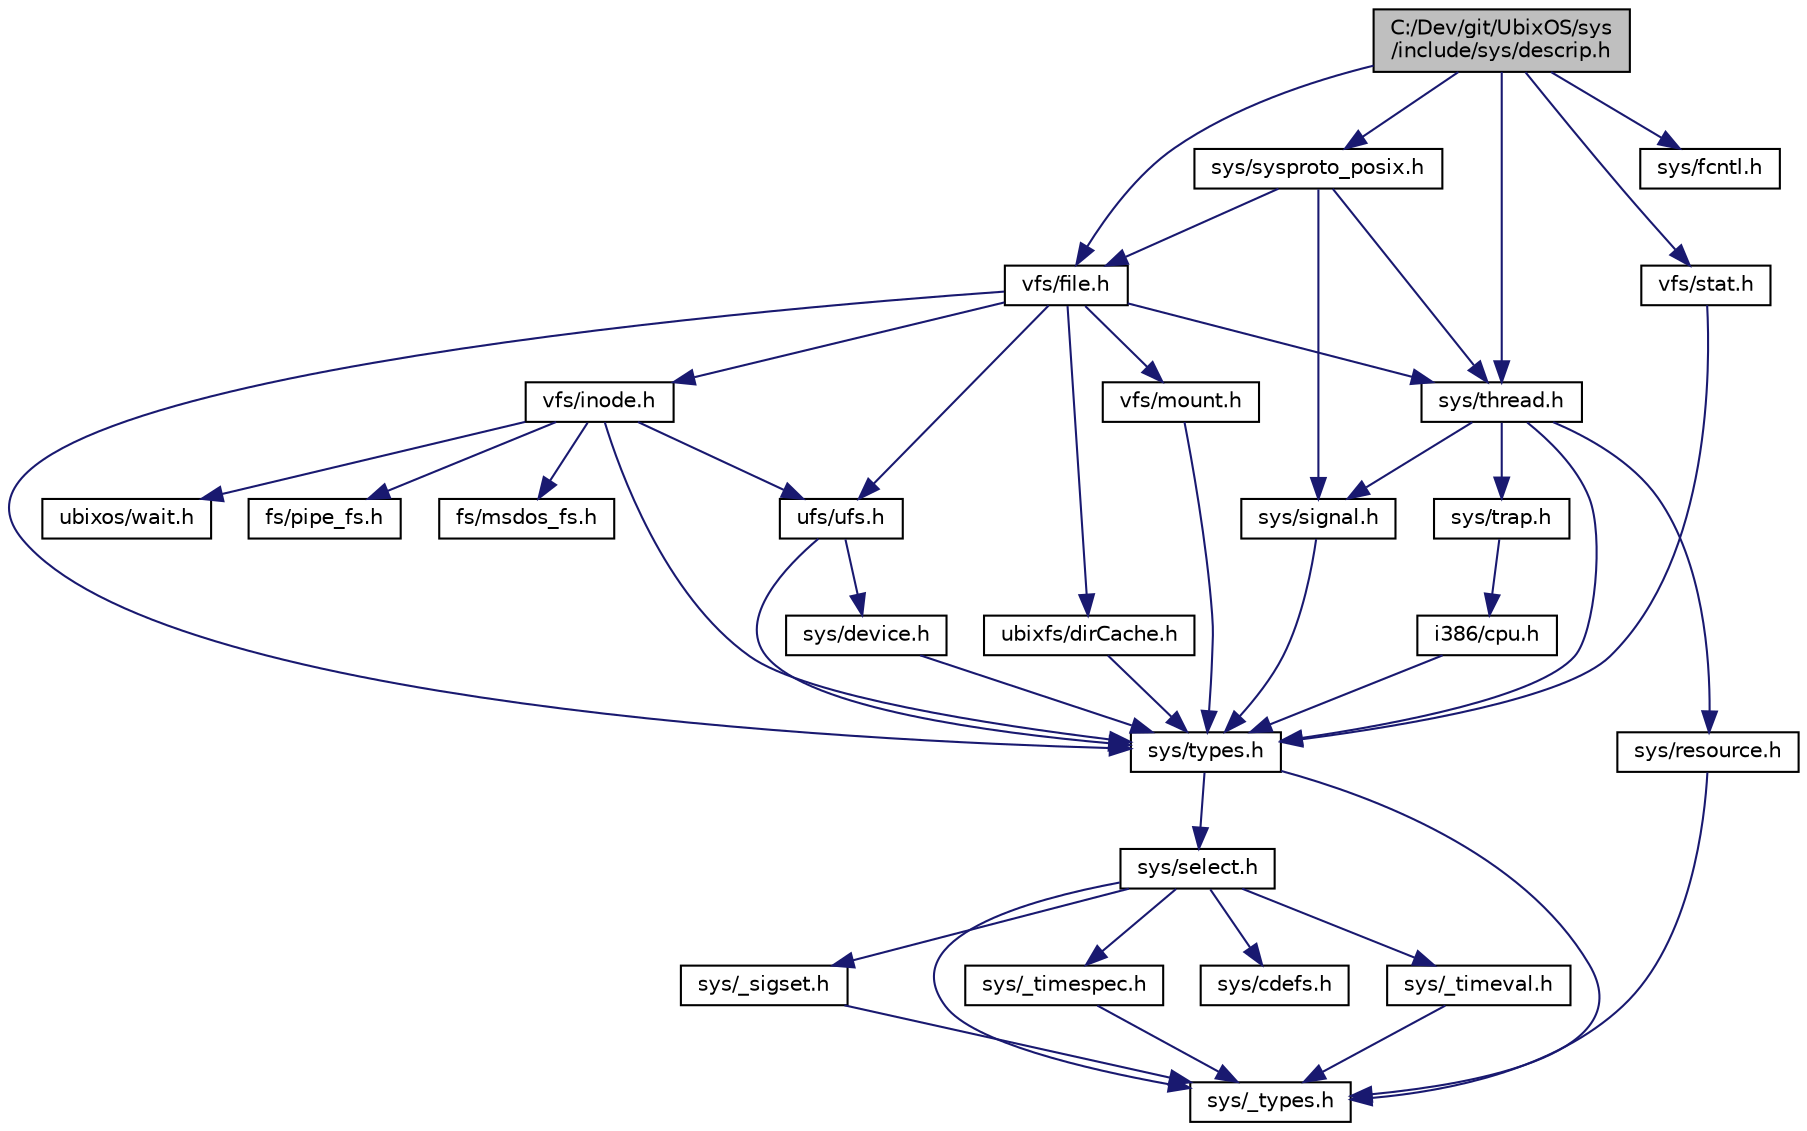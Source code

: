 digraph "C:/Dev/git/UbixOS/sys/include/sys/descrip.h"
{
 // LATEX_PDF_SIZE
  edge [fontname="Helvetica",fontsize="10",labelfontname="Helvetica",labelfontsize="10"];
  node [fontname="Helvetica",fontsize="10",shape=record];
  Node1 [label="C:/Dev/git/UbixOS/sys\l/include/sys/descrip.h",height=0.2,width=0.4,color="black", fillcolor="grey75", style="filled", fontcolor="black",tooltip=" "];
  Node1 -> Node2 [color="midnightblue",fontsize="10",style="solid",fontname="Helvetica"];
  Node2 [label="sys/thread.h",height=0.2,width=0.4,color="black", fillcolor="white", style="filled",URL="$thread_8h.html",tooltip=" "];
  Node2 -> Node3 [color="midnightblue",fontsize="10",style="solid",fontname="Helvetica"];
  Node3 [label="sys/types.h",height=0.2,width=0.4,color="black", fillcolor="white", style="filled",URL="$include_2sys_2types_8h.html",tooltip=" "];
  Node3 -> Node4 [color="midnightblue",fontsize="10",style="solid",fontname="Helvetica"];
  Node4 [label="sys/_types.h",height=0.2,width=0.4,color="black", fillcolor="white", style="filled",URL="$__types_8h.html",tooltip=" "];
  Node3 -> Node5 [color="midnightblue",fontsize="10",style="solid",fontname="Helvetica"];
  Node5 [label="sys/select.h",height=0.2,width=0.4,color="black", fillcolor="white", style="filled",URL="$select_8h.html",tooltip=" "];
  Node5 -> Node6 [color="midnightblue",fontsize="10",style="solid",fontname="Helvetica"];
  Node6 [label="sys/cdefs.h",height=0.2,width=0.4,color="black", fillcolor="white", style="filled",URL="$cdefs_8h.html",tooltip=" "];
  Node5 -> Node4 [color="midnightblue",fontsize="10",style="solid",fontname="Helvetica"];
  Node5 -> Node7 [color="midnightblue",fontsize="10",style="solid",fontname="Helvetica"];
  Node7 [label="sys/_timespec.h",height=0.2,width=0.4,color="black", fillcolor="white", style="filled",URL="$__timespec_8h.html",tooltip=" "];
  Node7 -> Node4 [color="midnightblue",fontsize="10",style="solid",fontname="Helvetica"];
  Node5 -> Node8 [color="midnightblue",fontsize="10",style="solid",fontname="Helvetica"];
  Node8 [label="sys/_timeval.h",height=0.2,width=0.4,color="black", fillcolor="white", style="filled",URL="$__timeval_8h.html",tooltip=" "];
  Node8 -> Node4 [color="midnightblue",fontsize="10",style="solid",fontname="Helvetica"];
  Node5 -> Node9 [color="midnightblue",fontsize="10",style="solid",fontname="Helvetica"];
  Node9 [label="sys/_sigset.h",height=0.2,width=0.4,color="black", fillcolor="white", style="filled",URL="$__sigset_8h.html",tooltip=" "];
  Node9 -> Node4 [color="midnightblue",fontsize="10",style="solid",fontname="Helvetica"];
  Node2 -> Node10 [color="midnightblue",fontsize="10",style="solid",fontname="Helvetica"];
  Node10 [label="sys/trap.h",height=0.2,width=0.4,color="black", fillcolor="white", style="filled",URL="$trap_8h.html",tooltip=" "];
  Node10 -> Node11 [color="midnightblue",fontsize="10",style="solid",fontname="Helvetica"];
  Node11 [label="i386/cpu.h",height=0.2,width=0.4,color="black", fillcolor="white", style="filled",URL="$i386_2cpu_8h.html",tooltip=" "];
  Node11 -> Node3 [color="midnightblue",fontsize="10",style="solid",fontname="Helvetica"];
  Node2 -> Node12 [color="midnightblue",fontsize="10",style="solid",fontname="Helvetica"];
  Node12 [label="sys/signal.h",height=0.2,width=0.4,color="black", fillcolor="white", style="filled",URL="$sys_2signal_8h.html",tooltip=" "];
  Node12 -> Node3 [color="midnightblue",fontsize="10",style="solid",fontname="Helvetica"];
  Node2 -> Node13 [color="midnightblue",fontsize="10",style="solid",fontname="Helvetica"];
  Node13 [label="sys/resource.h",height=0.2,width=0.4,color="black", fillcolor="white", style="filled",URL="$resource_8h.html",tooltip=" "];
  Node13 -> Node4 [color="midnightblue",fontsize="10",style="solid",fontname="Helvetica"];
  Node1 -> Node14 [color="midnightblue",fontsize="10",style="solid",fontname="Helvetica"];
  Node14 [label="sys/sysproto_posix.h",height=0.2,width=0.4,color="black", fillcolor="white", style="filled",URL="$sysproto__posix_8h.html",tooltip=" "];
  Node14 -> Node12 [color="midnightblue",fontsize="10",style="solid",fontname="Helvetica"];
  Node14 -> Node2 [color="midnightblue",fontsize="10",style="solid",fontname="Helvetica"];
  Node14 -> Node15 [color="midnightblue",fontsize="10",style="solid",fontname="Helvetica"];
  Node15 [label="vfs/file.h",height=0.2,width=0.4,color="black", fillcolor="white", style="filled",URL="$include_2vfs_2file_8h.html",tooltip=" "];
  Node15 -> Node3 [color="midnightblue",fontsize="10",style="solid",fontname="Helvetica"];
  Node15 -> Node16 [color="midnightblue",fontsize="10",style="solid",fontname="Helvetica"];
  Node16 [label="ubixfs/dirCache.h",height=0.2,width=0.4,color="black", fillcolor="white", style="filled",URL="$dirCache_8h.html",tooltip=" "];
  Node16 -> Node3 [color="midnightblue",fontsize="10",style="solid",fontname="Helvetica"];
  Node15 -> Node2 [color="midnightblue",fontsize="10",style="solid",fontname="Helvetica"];
  Node15 -> Node17 [color="midnightblue",fontsize="10",style="solid",fontname="Helvetica"];
  Node17 [label="vfs/inode.h",height=0.2,width=0.4,color="black", fillcolor="white", style="filled",URL="$inode_8h.html",tooltip=" "];
  Node17 -> Node3 [color="midnightblue",fontsize="10",style="solid",fontname="Helvetica"];
  Node17 -> Node18 [color="midnightblue",fontsize="10",style="solid",fontname="Helvetica"];
  Node18 [label="ubixos/wait.h",height=0.2,width=0.4,color="black", fillcolor="white", style="filled",URL="$wait_8h.html",tooltip=" "];
  Node17 -> Node19 [color="midnightblue",fontsize="10",style="solid",fontname="Helvetica"];
  Node19 [label="fs/pipe_fs.h",height=0.2,width=0.4,color="black", fillcolor="white", style="filled",URL="$pipe__fs_8h.html",tooltip=" "];
  Node17 -> Node20 [color="midnightblue",fontsize="10",style="solid",fontname="Helvetica"];
  Node20 [label="fs/msdos_fs.h",height=0.2,width=0.4,color="black", fillcolor="white", style="filled",URL="$msdos__fs_8h.html",tooltip=" "];
  Node17 -> Node21 [color="midnightblue",fontsize="10",style="solid",fontname="Helvetica"];
  Node21 [label="ufs/ufs.h",height=0.2,width=0.4,color="black", fillcolor="white", style="filled",URL="$ufs_8h.html",tooltip=" "];
  Node21 -> Node3 [color="midnightblue",fontsize="10",style="solid",fontname="Helvetica"];
  Node21 -> Node22 [color="midnightblue",fontsize="10",style="solid",fontname="Helvetica"];
  Node22 [label="sys/device.h",height=0.2,width=0.4,color="black", fillcolor="white", style="filled",URL="$include_2sys_2device_8h.html",tooltip=" "];
  Node22 -> Node3 [color="midnightblue",fontsize="10",style="solid",fontname="Helvetica"];
  Node15 -> Node23 [color="midnightblue",fontsize="10",style="solid",fontname="Helvetica"];
  Node23 [label="vfs/mount.h",height=0.2,width=0.4,color="black", fillcolor="white", style="filled",URL="$mount_8h.html",tooltip=" "];
  Node23 -> Node3 [color="midnightblue",fontsize="10",style="solid",fontname="Helvetica"];
  Node15 -> Node21 [color="midnightblue",fontsize="10",style="solid",fontname="Helvetica"];
  Node1 -> Node15 [color="midnightblue",fontsize="10",style="solid",fontname="Helvetica"];
  Node1 -> Node24 [color="midnightblue",fontsize="10",style="solid",fontname="Helvetica"];
  Node24 [label="vfs/stat.h",height=0.2,width=0.4,color="black", fillcolor="white", style="filled",URL="$stat_8h.html",tooltip=" "];
  Node24 -> Node3 [color="midnightblue",fontsize="10",style="solid",fontname="Helvetica"];
  Node1 -> Node25 [color="midnightblue",fontsize="10",style="solid",fontname="Helvetica"];
  Node25 [label="sys/fcntl.h",height=0.2,width=0.4,color="black", fillcolor="white", style="filled",URL="$fcntl_8h.html",tooltip=" "];
}
